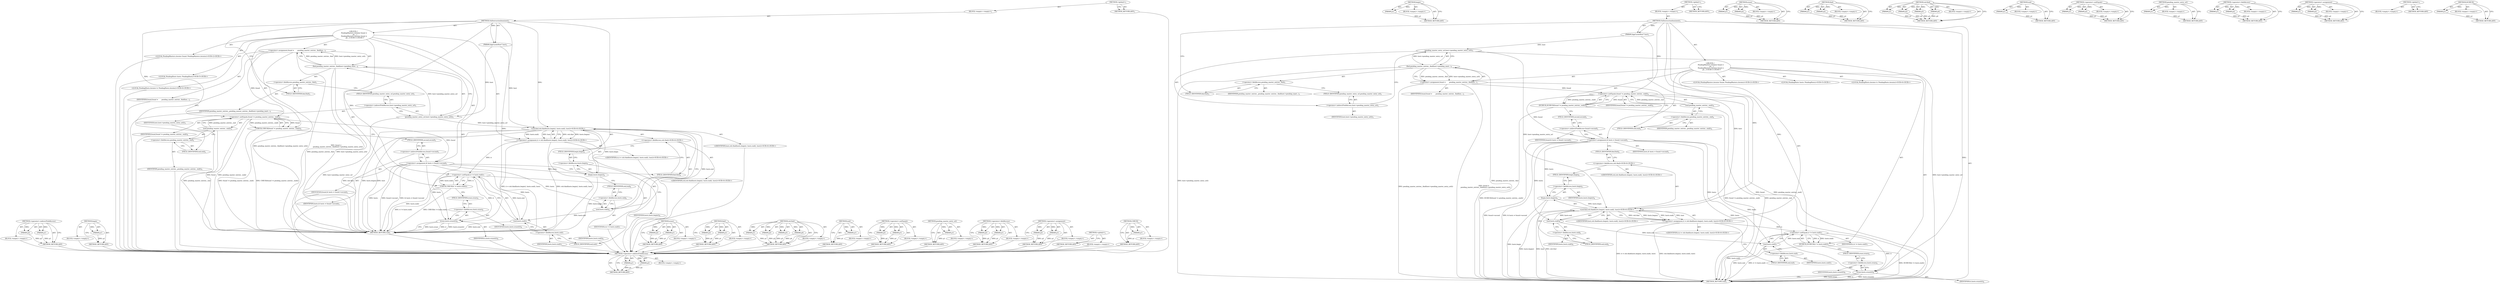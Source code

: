 digraph "CHECK" {
vulnerable_105 [label=<(METHOD,&lt;operator&gt;.indirectFieldAccess)>];
vulnerable_106 [label=<(PARAM,p1)>];
vulnerable_107 [label=<(PARAM,p2)>];
vulnerable_108 [label=<(BLOCK,&lt;empty&gt;,&lt;empty&gt;)>];
vulnerable_109 [label=<(METHOD_RETURN,ANY)>];
vulnerable_130 [label=<(METHOD,begin)>];
vulnerable_131 [label=<(PARAM,p1)>];
vulnerable_132 [label=<(BLOCK,&lt;empty&gt;,&lt;empty&gt;)>];
vulnerable_133 [label=<(METHOD_RETURN,ANY)>];
vulnerable_6 [label=<(METHOD,&lt;global&gt;)<SUB>1</SUB>>];
vulnerable_7 [label=<(BLOCK,&lt;empty&gt;,&lt;empty&gt;)<SUB>1</SUB>>];
vulnerable_8 [label=<(METHOD,OnDestructionImminent)<SUB>1</SUB>>];
vulnerable_9 [label=<(PARAM,AppCacheHost* host)<SUB>1</SUB>>];
vulnerable_10 [label="<(BLOCK,{
   PendingMasters::iterator found =
       pe...,{
   PendingMasters::iterator found =
       pe...)<SUB>1</SUB>>"];
vulnerable_11 [label="<(LOCAL,PendingMasters.iterator found: PendingMasters.iterator)<SUB>2</SUB>>"];
vulnerable_12 [label=<(&lt;operator&gt;.assignment,found =
       pending_master_entries_.find(hos...)<SUB>2</SUB>>];
vulnerable_13 [label=<(IDENTIFIER,found,found =
       pending_master_entries_.find(hos...)<SUB>2</SUB>>];
vulnerable_14 [label=<(find,pending_master_entries_.find(host-&gt;pending_mast...)<SUB>3</SUB>>];
vulnerable_15 [label=<(&lt;operator&gt;.fieldAccess,pending_master_entries_.find)<SUB>3</SUB>>];
vulnerable_16 [label=<(IDENTIFIER,pending_master_entries_,pending_master_entries_.find(host-&gt;pending_mast...)<SUB>3</SUB>>];
vulnerable_17 [label=<(FIELD_IDENTIFIER,find,find)<SUB>3</SUB>>];
vulnerable_18 [label=<(pending_master_entry_url,host-&gt;pending_master_entry_url())<SUB>3</SUB>>];
vulnerable_19 [label=<(&lt;operator&gt;.indirectFieldAccess,host-&gt;pending_master_entry_url)<SUB>3</SUB>>];
vulnerable_20 [label=<(IDENTIFIER,host,host-&gt;pending_master_entry_url())<SUB>3</SUB>>];
vulnerable_21 [label=<(FIELD_IDENTIFIER,pending_master_entry_url,pending_master_entry_url)<SUB>3</SUB>>];
vulnerable_22 [label=<(DCHECK,DCHECK(found != pending_master_entries_.end()))<SUB>4</SUB>>];
vulnerable_23 [label=<(&lt;operator&gt;.notEquals,found != pending_master_entries_.end())<SUB>4</SUB>>];
vulnerable_24 [label=<(IDENTIFIER,found,found != pending_master_entries_.end())<SUB>4</SUB>>];
vulnerable_25 [label=<(end,pending_master_entries_.end())<SUB>4</SUB>>];
vulnerable_26 [label=<(&lt;operator&gt;.fieldAccess,pending_master_entries_.end)<SUB>4</SUB>>];
vulnerable_27 [label=<(IDENTIFIER,pending_master_entries_,pending_master_entries_.end())<SUB>4</SUB>>];
vulnerable_28 [label=<(FIELD_IDENTIFIER,end,end)<SUB>4</SUB>>];
vulnerable_29 [label="<(LOCAL,PendingHosts hosts: PendingHosts)<SUB>5</SUB>>"];
vulnerable_30 [label=<(&lt;operator&gt;.assignment,&amp; hosts = found-&gt;second)<SUB>5</SUB>>];
vulnerable_31 [label=<(IDENTIFIER,hosts,&amp; hosts = found-&gt;second)<SUB>5</SUB>>];
vulnerable_32 [label=<(&lt;operator&gt;.indirectFieldAccess,found-&gt;second)<SUB>5</SUB>>];
vulnerable_33 [label=<(IDENTIFIER,found,&amp; hosts = found-&gt;second)<SUB>5</SUB>>];
vulnerable_34 [label=<(FIELD_IDENTIFIER,second,second)<SUB>5</SUB>>];
vulnerable_35 [label="<(LOCAL,PendingHosts.iterator it: PendingHosts.iterator)<SUB>6</SUB>>"];
vulnerable_36 [label="<(&lt;operator&gt;.assignment,it = std::find(hosts.begin(), hosts.end(), host))<SUB>6</SUB>>"];
vulnerable_37 [label="<(IDENTIFIER,it,it = std::find(hosts.begin(), hosts.end(), host))<SUB>6</SUB>>"];
vulnerable_38 [label="<(std.find,std::find(hosts.begin(), hosts.end(), host))<SUB>6</SUB>>"];
vulnerable_39 [label="<(&lt;operator&gt;.fieldAccess,std::find)<SUB>6</SUB>>"];
vulnerable_40 [label="<(IDENTIFIER,std,std::find(hosts.begin(), hosts.end(), host))<SUB>6</SUB>>"];
vulnerable_41 [label=<(FIELD_IDENTIFIER,find,find)<SUB>6</SUB>>];
vulnerable_42 [label=<(begin,hosts.begin())<SUB>6</SUB>>];
vulnerable_43 [label=<(&lt;operator&gt;.fieldAccess,hosts.begin)<SUB>6</SUB>>];
vulnerable_44 [label=<(IDENTIFIER,hosts,hosts.begin())<SUB>6</SUB>>];
vulnerable_45 [label=<(FIELD_IDENTIFIER,begin,begin)<SUB>6</SUB>>];
vulnerable_46 [label=<(end,hosts.end())<SUB>6</SUB>>];
vulnerable_47 [label=<(&lt;operator&gt;.fieldAccess,hosts.end)<SUB>6</SUB>>];
vulnerable_48 [label=<(IDENTIFIER,hosts,hosts.end())<SUB>6</SUB>>];
vulnerable_49 [label=<(FIELD_IDENTIFIER,end,end)<SUB>6</SUB>>];
vulnerable_50 [label="<(IDENTIFIER,host,std::find(hosts.begin(), hosts.end(), host))<SUB>6</SUB>>"];
vulnerable_51 [label=<(DCHECK,DCHECK(it != hosts.end()))<SUB>7</SUB>>];
vulnerable_52 [label=<(&lt;operator&gt;.notEquals,it != hosts.end())<SUB>7</SUB>>];
vulnerable_53 [label=<(IDENTIFIER,it,it != hosts.end())<SUB>7</SUB>>];
vulnerable_54 [label=<(end,hosts.end())<SUB>7</SUB>>];
vulnerable_55 [label=<(&lt;operator&gt;.fieldAccess,hosts.end)<SUB>7</SUB>>];
vulnerable_56 [label=<(IDENTIFIER,hosts,hosts.end())<SUB>7</SUB>>];
vulnerable_57 [label=<(FIELD_IDENTIFIER,end,end)<SUB>7</SUB>>];
vulnerable_58 [label=<(erase,hosts.erase(it))<SUB>8</SUB>>];
vulnerable_59 [label=<(&lt;operator&gt;.fieldAccess,hosts.erase)<SUB>8</SUB>>];
vulnerable_60 [label=<(IDENTIFIER,hosts,hosts.erase(it))<SUB>8</SUB>>];
vulnerable_61 [label=<(FIELD_IDENTIFIER,erase,erase)<SUB>8</SUB>>];
vulnerable_62 [label=<(IDENTIFIER,it,hosts.erase(it))<SUB>8</SUB>>];
vulnerable_63 [label=<(METHOD_RETURN,void)<SUB>1</SUB>>];
vulnerable_65 [label=<(METHOD_RETURN,ANY)<SUB>1</SUB>>];
vulnerable_134 [label=<(METHOD,erase)>];
vulnerable_135 [label=<(PARAM,p1)>];
vulnerable_136 [label=<(PARAM,p2)>];
vulnerable_137 [label=<(BLOCK,&lt;empty&gt;,&lt;empty&gt;)>];
vulnerable_138 [label=<(METHOD_RETURN,ANY)>];
vulnerable_91 [label=<(METHOD,find)>];
vulnerable_92 [label=<(PARAM,p1)>];
vulnerable_93 [label=<(PARAM,p2)>];
vulnerable_94 [label=<(BLOCK,&lt;empty&gt;,&lt;empty&gt;)>];
vulnerable_95 [label=<(METHOD_RETURN,ANY)>];
vulnerable_123 [label=<(METHOD,std.find)>];
vulnerable_124 [label=<(PARAM,p1)>];
vulnerable_125 [label=<(PARAM,p2)>];
vulnerable_126 [label=<(PARAM,p3)>];
vulnerable_127 [label=<(PARAM,p4)>];
vulnerable_128 [label=<(BLOCK,&lt;empty&gt;,&lt;empty&gt;)>];
vulnerable_129 [label=<(METHOD_RETURN,ANY)>];
vulnerable_119 [label=<(METHOD,end)>];
vulnerable_120 [label=<(PARAM,p1)>];
vulnerable_121 [label=<(BLOCK,&lt;empty&gt;,&lt;empty&gt;)>];
vulnerable_122 [label=<(METHOD_RETURN,ANY)>];
vulnerable_114 [label=<(METHOD,&lt;operator&gt;.notEquals)>];
vulnerable_115 [label=<(PARAM,p1)>];
vulnerable_116 [label=<(PARAM,p2)>];
vulnerable_117 [label=<(BLOCK,&lt;empty&gt;,&lt;empty&gt;)>];
vulnerable_118 [label=<(METHOD_RETURN,ANY)>];
vulnerable_101 [label=<(METHOD,pending_master_entry_url)>];
vulnerable_102 [label=<(PARAM,p1)>];
vulnerable_103 [label=<(BLOCK,&lt;empty&gt;,&lt;empty&gt;)>];
vulnerable_104 [label=<(METHOD_RETURN,ANY)>];
vulnerable_96 [label=<(METHOD,&lt;operator&gt;.fieldAccess)>];
vulnerable_97 [label=<(PARAM,p1)>];
vulnerable_98 [label=<(PARAM,p2)>];
vulnerable_99 [label=<(BLOCK,&lt;empty&gt;,&lt;empty&gt;)>];
vulnerable_100 [label=<(METHOD_RETURN,ANY)>];
vulnerable_86 [label=<(METHOD,&lt;operator&gt;.assignment)>];
vulnerable_87 [label=<(PARAM,p1)>];
vulnerable_88 [label=<(PARAM,p2)>];
vulnerable_89 [label=<(BLOCK,&lt;empty&gt;,&lt;empty&gt;)>];
vulnerable_90 [label=<(METHOD_RETURN,ANY)>];
vulnerable_80 [label=<(METHOD,&lt;global&gt;)<SUB>1</SUB>>];
vulnerable_81 [label=<(BLOCK,&lt;empty&gt;,&lt;empty&gt;)>];
vulnerable_82 [label=<(METHOD_RETURN,ANY)>];
vulnerable_110 [label=<(METHOD,DCHECK)>];
vulnerable_111 [label=<(PARAM,p1)>];
vulnerable_112 [label=<(BLOCK,&lt;empty&gt;,&lt;empty&gt;)>];
vulnerable_113 [label=<(METHOD_RETURN,ANY)>];
fixed_105 [label=<(METHOD,&lt;operator&gt;.indirectFieldAccess)>];
fixed_106 [label=<(PARAM,p1)>];
fixed_107 [label=<(PARAM,p2)>];
fixed_108 [label=<(BLOCK,&lt;empty&gt;,&lt;empty&gt;)>];
fixed_109 [label=<(METHOD_RETURN,ANY)>];
fixed_130 [label=<(METHOD,begin)>];
fixed_131 [label=<(PARAM,p1)>];
fixed_132 [label=<(BLOCK,&lt;empty&gt;,&lt;empty&gt;)>];
fixed_133 [label=<(METHOD_RETURN,ANY)>];
fixed_6 [label=<(METHOD,&lt;global&gt;)<SUB>1</SUB>>];
fixed_7 [label=<(BLOCK,&lt;empty&gt;,&lt;empty&gt;)<SUB>1</SUB>>];
fixed_8 [label=<(METHOD,OnDestructionImminent)<SUB>1</SUB>>];
fixed_9 [label=<(PARAM,AppCacheHost* host)<SUB>1</SUB>>];
fixed_10 [label="<(BLOCK,{
   PendingMasters::iterator found =
       pe...,{
   PendingMasters::iterator found =
       pe...)<SUB>1</SUB>>"];
fixed_11 [label="<(LOCAL,PendingMasters.iterator found: PendingMasters.iterator)<SUB>2</SUB>>"];
fixed_12 [label=<(&lt;operator&gt;.assignment,found =
       pending_master_entries_.find(hos...)<SUB>2</SUB>>];
fixed_13 [label=<(IDENTIFIER,found,found =
       pending_master_entries_.find(hos...)<SUB>2</SUB>>];
fixed_14 [label=<(find,pending_master_entries_.find(host-&gt;pending_mast...)<SUB>3</SUB>>];
fixed_15 [label=<(&lt;operator&gt;.fieldAccess,pending_master_entries_.find)<SUB>3</SUB>>];
fixed_16 [label=<(IDENTIFIER,pending_master_entries_,pending_master_entries_.find(host-&gt;pending_mast...)<SUB>3</SUB>>];
fixed_17 [label=<(FIELD_IDENTIFIER,find,find)<SUB>3</SUB>>];
fixed_18 [label=<(pending_master_entry_url,host-&gt;pending_master_entry_url())<SUB>3</SUB>>];
fixed_19 [label=<(&lt;operator&gt;.indirectFieldAccess,host-&gt;pending_master_entry_url)<SUB>3</SUB>>];
fixed_20 [label=<(IDENTIFIER,host,host-&gt;pending_master_entry_url())<SUB>3</SUB>>];
fixed_21 [label=<(FIELD_IDENTIFIER,pending_master_entry_url,pending_master_entry_url)<SUB>3</SUB>>];
fixed_22 [label=<(CHECK,CHECK(found != pending_master_entries_.end()))<SUB>4</SUB>>];
fixed_23 [label=<(&lt;operator&gt;.notEquals,found != pending_master_entries_.end())<SUB>4</SUB>>];
fixed_24 [label=<(IDENTIFIER,found,found != pending_master_entries_.end())<SUB>4</SUB>>];
fixed_25 [label=<(end,pending_master_entries_.end())<SUB>4</SUB>>];
fixed_26 [label=<(&lt;operator&gt;.fieldAccess,pending_master_entries_.end)<SUB>4</SUB>>];
fixed_27 [label=<(IDENTIFIER,pending_master_entries_,pending_master_entries_.end())<SUB>4</SUB>>];
fixed_28 [label=<(FIELD_IDENTIFIER,end,end)<SUB>4</SUB>>];
fixed_29 [label="<(LOCAL,PendingHosts hosts: PendingHosts)<SUB>5</SUB>>"];
fixed_30 [label=<(&lt;operator&gt;.assignment,&amp; hosts = found-&gt;second)<SUB>5</SUB>>];
fixed_31 [label=<(IDENTIFIER,hosts,&amp; hosts = found-&gt;second)<SUB>5</SUB>>];
fixed_32 [label=<(&lt;operator&gt;.indirectFieldAccess,found-&gt;second)<SUB>5</SUB>>];
fixed_33 [label=<(IDENTIFIER,found,&amp; hosts = found-&gt;second)<SUB>5</SUB>>];
fixed_34 [label=<(FIELD_IDENTIFIER,second,second)<SUB>5</SUB>>];
fixed_35 [label="<(LOCAL,PendingHosts.iterator it: PendingHosts.iterator)<SUB>6</SUB>>"];
fixed_36 [label="<(&lt;operator&gt;.assignment,it = std::find(hosts.begin(), hosts.end(), host))<SUB>6</SUB>>"];
fixed_37 [label="<(IDENTIFIER,it,it = std::find(hosts.begin(), hosts.end(), host))<SUB>6</SUB>>"];
fixed_38 [label="<(std.find,std::find(hosts.begin(), hosts.end(), host))<SUB>6</SUB>>"];
fixed_39 [label="<(&lt;operator&gt;.fieldAccess,std::find)<SUB>6</SUB>>"];
fixed_40 [label="<(IDENTIFIER,std,std::find(hosts.begin(), hosts.end(), host))<SUB>6</SUB>>"];
fixed_41 [label=<(FIELD_IDENTIFIER,find,find)<SUB>6</SUB>>];
fixed_42 [label=<(begin,hosts.begin())<SUB>6</SUB>>];
fixed_43 [label=<(&lt;operator&gt;.fieldAccess,hosts.begin)<SUB>6</SUB>>];
fixed_44 [label=<(IDENTIFIER,hosts,hosts.begin())<SUB>6</SUB>>];
fixed_45 [label=<(FIELD_IDENTIFIER,begin,begin)<SUB>6</SUB>>];
fixed_46 [label=<(end,hosts.end())<SUB>6</SUB>>];
fixed_47 [label=<(&lt;operator&gt;.fieldAccess,hosts.end)<SUB>6</SUB>>];
fixed_48 [label=<(IDENTIFIER,hosts,hosts.end())<SUB>6</SUB>>];
fixed_49 [label=<(FIELD_IDENTIFIER,end,end)<SUB>6</SUB>>];
fixed_50 [label="<(IDENTIFIER,host,std::find(hosts.begin(), hosts.end(), host))<SUB>6</SUB>>"];
fixed_51 [label=<(CHECK,CHECK(it != hosts.end()))<SUB>7</SUB>>];
fixed_52 [label=<(&lt;operator&gt;.notEquals,it != hosts.end())<SUB>7</SUB>>];
fixed_53 [label=<(IDENTIFIER,it,it != hosts.end())<SUB>7</SUB>>];
fixed_54 [label=<(end,hosts.end())<SUB>7</SUB>>];
fixed_55 [label=<(&lt;operator&gt;.fieldAccess,hosts.end)<SUB>7</SUB>>];
fixed_56 [label=<(IDENTIFIER,hosts,hosts.end())<SUB>7</SUB>>];
fixed_57 [label=<(FIELD_IDENTIFIER,end,end)<SUB>7</SUB>>];
fixed_58 [label=<(erase,hosts.erase(it))<SUB>8</SUB>>];
fixed_59 [label=<(&lt;operator&gt;.fieldAccess,hosts.erase)<SUB>8</SUB>>];
fixed_60 [label=<(IDENTIFIER,hosts,hosts.erase(it))<SUB>8</SUB>>];
fixed_61 [label=<(FIELD_IDENTIFIER,erase,erase)<SUB>8</SUB>>];
fixed_62 [label=<(IDENTIFIER,it,hosts.erase(it))<SUB>8</SUB>>];
fixed_63 [label=<(METHOD_RETURN,void)<SUB>1</SUB>>];
fixed_65 [label=<(METHOD_RETURN,ANY)<SUB>1</SUB>>];
fixed_134 [label=<(METHOD,erase)>];
fixed_135 [label=<(PARAM,p1)>];
fixed_136 [label=<(PARAM,p2)>];
fixed_137 [label=<(BLOCK,&lt;empty&gt;,&lt;empty&gt;)>];
fixed_138 [label=<(METHOD_RETURN,ANY)>];
fixed_91 [label=<(METHOD,find)>];
fixed_92 [label=<(PARAM,p1)>];
fixed_93 [label=<(PARAM,p2)>];
fixed_94 [label=<(BLOCK,&lt;empty&gt;,&lt;empty&gt;)>];
fixed_95 [label=<(METHOD_RETURN,ANY)>];
fixed_123 [label=<(METHOD,std.find)>];
fixed_124 [label=<(PARAM,p1)>];
fixed_125 [label=<(PARAM,p2)>];
fixed_126 [label=<(PARAM,p3)>];
fixed_127 [label=<(PARAM,p4)>];
fixed_128 [label=<(BLOCK,&lt;empty&gt;,&lt;empty&gt;)>];
fixed_129 [label=<(METHOD_RETURN,ANY)>];
fixed_119 [label=<(METHOD,end)>];
fixed_120 [label=<(PARAM,p1)>];
fixed_121 [label=<(BLOCK,&lt;empty&gt;,&lt;empty&gt;)>];
fixed_122 [label=<(METHOD_RETURN,ANY)>];
fixed_114 [label=<(METHOD,&lt;operator&gt;.notEquals)>];
fixed_115 [label=<(PARAM,p1)>];
fixed_116 [label=<(PARAM,p2)>];
fixed_117 [label=<(BLOCK,&lt;empty&gt;,&lt;empty&gt;)>];
fixed_118 [label=<(METHOD_RETURN,ANY)>];
fixed_101 [label=<(METHOD,pending_master_entry_url)>];
fixed_102 [label=<(PARAM,p1)>];
fixed_103 [label=<(BLOCK,&lt;empty&gt;,&lt;empty&gt;)>];
fixed_104 [label=<(METHOD_RETURN,ANY)>];
fixed_96 [label=<(METHOD,&lt;operator&gt;.fieldAccess)>];
fixed_97 [label=<(PARAM,p1)>];
fixed_98 [label=<(PARAM,p2)>];
fixed_99 [label=<(BLOCK,&lt;empty&gt;,&lt;empty&gt;)>];
fixed_100 [label=<(METHOD_RETURN,ANY)>];
fixed_86 [label=<(METHOD,&lt;operator&gt;.assignment)>];
fixed_87 [label=<(PARAM,p1)>];
fixed_88 [label=<(PARAM,p2)>];
fixed_89 [label=<(BLOCK,&lt;empty&gt;,&lt;empty&gt;)>];
fixed_90 [label=<(METHOD_RETURN,ANY)>];
fixed_80 [label=<(METHOD,&lt;global&gt;)<SUB>1</SUB>>];
fixed_81 [label=<(BLOCK,&lt;empty&gt;,&lt;empty&gt;)>];
fixed_82 [label=<(METHOD_RETURN,ANY)>];
fixed_110 [label=<(METHOD,CHECK)>];
fixed_111 [label=<(PARAM,p1)>];
fixed_112 [label=<(BLOCK,&lt;empty&gt;,&lt;empty&gt;)>];
fixed_113 [label=<(METHOD_RETURN,ANY)>];
vulnerable_105 -> vulnerable_106  [key=0, label="AST: "];
vulnerable_105 -> vulnerable_106  [key=1, label="DDG: "];
vulnerable_105 -> vulnerable_108  [key=0, label="AST: "];
vulnerable_105 -> vulnerable_107  [key=0, label="AST: "];
vulnerable_105 -> vulnerable_107  [key=1, label="DDG: "];
vulnerable_105 -> vulnerable_109  [key=0, label="AST: "];
vulnerable_105 -> vulnerable_109  [key=1, label="CFG: "];
vulnerable_106 -> vulnerable_109  [key=0, label="DDG: p1"];
vulnerable_107 -> vulnerable_109  [key=0, label="DDG: p2"];
vulnerable_130 -> vulnerable_131  [key=0, label="AST: "];
vulnerable_130 -> vulnerable_131  [key=1, label="DDG: "];
vulnerable_130 -> vulnerable_132  [key=0, label="AST: "];
vulnerable_130 -> vulnerable_133  [key=0, label="AST: "];
vulnerable_130 -> vulnerable_133  [key=1, label="CFG: "];
vulnerable_131 -> vulnerable_133  [key=0, label="DDG: p1"];
vulnerable_6 -> vulnerable_7  [key=0, label="AST: "];
vulnerable_6 -> vulnerable_65  [key=0, label="AST: "];
vulnerable_6 -> vulnerable_65  [key=1, label="CFG: "];
vulnerable_7 -> vulnerable_8  [key=0, label="AST: "];
vulnerable_8 -> vulnerable_9  [key=0, label="AST: "];
vulnerable_8 -> vulnerable_9  [key=1, label="DDG: "];
vulnerable_8 -> vulnerable_10  [key=0, label="AST: "];
vulnerable_8 -> vulnerable_63  [key=0, label="AST: "];
vulnerable_8 -> vulnerable_17  [key=0, label="CFG: "];
vulnerable_8 -> vulnerable_58  [key=0, label="DDG: "];
vulnerable_8 -> vulnerable_23  [key=0, label="DDG: "];
vulnerable_8 -> vulnerable_38  [key=0, label="DDG: "];
vulnerable_8 -> vulnerable_52  [key=0, label="DDG: "];
vulnerable_9 -> vulnerable_38  [key=0, label="DDG: host"];
vulnerable_9 -> vulnerable_18  [key=0, label="DDG: host"];
vulnerable_10 -> vulnerable_11  [key=0, label="AST: "];
vulnerable_10 -> vulnerable_12  [key=0, label="AST: "];
vulnerable_10 -> vulnerable_22  [key=0, label="AST: "];
vulnerable_10 -> vulnerable_29  [key=0, label="AST: "];
vulnerable_10 -> vulnerable_30  [key=0, label="AST: "];
vulnerable_10 -> vulnerable_35  [key=0, label="AST: "];
vulnerable_10 -> vulnerable_36  [key=0, label="AST: "];
vulnerable_10 -> vulnerable_51  [key=0, label="AST: "];
vulnerable_10 -> vulnerable_58  [key=0, label="AST: "];
vulnerable_12 -> vulnerable_13  [key=0, label="AST: "];
vulnerable_12 -> vulnerable_14  [key=0, label="AST: "];
vulnerable_12 -> vulnerable_28  [key=0, label="CFG: "];
vulnerable_12 -> vulnerable_63  [key=0, label="DDG: pending_master_entries_.find(host-&gt;pending_master_entry_url())"];
vulnerable_12 -> vulnerable_63  [key=1, label="DDG: found =
       pending_master_entries_.find(host-&gt;pending_master_entry_url())"];
vulnerable_12 -> vulnerable_23  [key=0, label="DDG: found"];
vulnerable_14 -> vulnerable_15  [key=0, label="AST: "];
vulnerable_14 -> vulnerable_18  [key=0, label="AST: "];
vulnerable_14 -> vulnerable_12  [key=0, label="CFG: "];
vulnerable_14 -> vulnerable_12  [key=1, label="DDG: pending_master_entries_.find"];
vulnerable_14 -> vulnerable_12  [key=2, label="DDG: host-&gt;pending_master_entry_url()"];
vulnerable_14 -> vulnerable_63  [key=0, label="DDG: pending_master_entries_.find"];
vulnerable_14 -> vulnerable_63  [key=1, label="DDG: host-&gt;pending_master_entry_url()"];
vulnerable_15 -> vulnerable_16  [key=0, label="AST: "];
vulnerable_15 -> vulnerable_17  [key=0, label="AST: "];
vulnerable_15 -> vulnerable_21  [key=0, label="CFG: "];
vulnerable_17 -> vulnerable_15  [key=0, label="CFG: "];
vulnerable_18 -> vulnerable_19  [key=0, label="AST: "];
vulnerable_18 -> vulnerable_14  [key=0, label="CFG: "];
vulnerable_18 -> vulnerable_14  [key=1, label="DDG: host-&gt;pending_master_entry_url"];
vulnerable_18 -> vulnerable_63  [key=0, label="DDG: host-&gt;pending_master_entry_url"];
vulnerable_18 -> vulnerable_38  [key=0, label="DDG: host-&gt;pending_master_entry_url"];
vulnerable_19 -> vulnerable_20  [key=0, label="AST: "];
vulnerable_19 -> vulnerable_21  [key=0, label="AST: "];
vulnerable_19 -> vulnerable_18  [key=0, label="CFG: "];
vulnerable_21 -> vulnerable_19  [key=0, label="CFG: "];
vulnerable_22 -> vulnerable_23  [key=0, label="AST: "];
vulnerable_22 -> vulnerable_34  [key=0, label="CFG: "];
vulnerable_22 -> vulnerable_63  [key=0, label="DDG: found != pending_master_entries_.end()"];
vulnerable_22 -> vulnerable_63  [key=1, label="DDG: DCHECK(found != pending_master_entries_.end())"];
vulnerable_23 -> vulnerable_24  [key=0, label="AST: "];
vulnerable_23 -> vulnerable_25  [key=0, label="AST: "];
vulnerable_23 -> vulnerable_22  [key=0, label="CFG: "];
vulnerable_23 -> vulnerable_22  [key=1, label="DDG: found"];
vulnerable_23 -> vulnerable_22  [key=2, label="DDG: pending_master_entries_.end()"];
vulnerable_23 -> vulnerable_63  [key=0, label="DDG: found"];
vulnerable_23 -> vulnerable_63  [key=1, label="DDG: pending_master_entries_.end()"];
vulnerable_23 -> vulnerable_30  [key=0, label="DDG: found"];
vulnerable_25 -> vulnerable_26  [key=0, label="AST: "];
vulnerable_25 -> vulnerable_23  [key=0, label="CFG: "];
vulnerable_25 -> vulnerable_23  [key=1, label="DDG: pending_master_entries_.end"];
vulnerable_25 -> vulnerable_63  [key=0, label="DDG: pending_master_entries_.end"];
vulnerable_26 -> vulnerable_27  [key=0, label="AST: "];
vulnerable_26 -> vulnerable_28  [key=0, label="AST: "];
vulnerable_26 -> vulnerable_25  [key=0, label="CFG: "];
vulnerable_28 -> vulnerable_26  [key=0, label="CFG: "];
vulnerable_30 -> vulnerable_31  [key=0, label="AST: "];
vulnerable_30 -> vulnerable_32  [key=0, label="AST: "];
vulnerable_30 -> vulnerable_41  [key=0, label="CFG: "];
vulnerable_30 -> vulnerable_63  [key=0, label="DDG: hosts"];
vulnerable_30 -> vulnerable_63  [key=1, label="DDG: found-&gt;second"];
vulnerable_30 -> vulnerable_63  [key=2, label="DDG: &amp; hosts = found-&gt;second"];
vulnerable_30 -> vulnerable_58  [key=0, label="DDG: hosts"];
vulnerable_30 -> vulnerable_42  [key=0, label="DDG: hosts"];
vulnerable_30 -> vulnerable_46  [key=0, label="DDG: hosts"];
vulnerable_30 -> vulnerable_54  [key=0, label="DDG: hosts"];
vulnerable_32 -> vulnerable_33  [key=0, label="AST: "];
vulnerable_32 -> vulnerable_34  [key=0, label="AST: "];
vulnerable_32 -> vulnerable_30  [key=0, label="CFG: "];
vulnerable_34 -> vulnerable_32  [key=0, label="CFG: "];
vulnerable_36 -> vulnerable_37  [key=0, label="AST: "];
vulnerable_36 -> vulnerable_38  [key=0, label="AST: "];
vulnerable_36 -> vulnerable_57  [key=0, label="CFG: "];
vulnerable_36 -> vulnerable_63  [key=0, label="DDG: std::find(hosts.begin(), hosts.end(), host)"];
vulnerable_36 -> vulnerable_63  [key=1, label="DDG: it = std::find(hosts.begin(), hosts.end(), host)"];
vulnerable_36 -> vulnerable_52  [key=0, label="DDG: it"];
vulnerable_38 -> vulnerable_39  [key=0, label="AST: "];
vulnerable_38 -> vulnerable_42  [key=0, label="AST: "];
vulnerable_38 -> vulnerable_46  [key=0, label="AST: "];
vulnerable_38 -> vulnerable_50  [key=0, label="AST: "];
vulnerable_38 -> vulnerable_36  [key=0, label="CFG: "];
vulnerable_38 -> vulnerable_36  [key=1, label="DDG: std::find"];
vulnerable_38 -> vulnerable_36  [key=2, label="DDG: hosts.begin()"];
vulnerable_38 -> vulnerable_36  [key=3, label="DDG: hosts.end()"];
vulnerable_38 -> vulnerable_36  [key=4, label="DDG: host"];
vulnerable_38 -> vulnerable_63  [key=0, label="DDG: std::find"];
vulnerable_38 -> vulnerable_63  [key=1, label="DDG: hosts.begin()"];
vulnerable_38 -> vulnerable_63  [key=2, label="DDG: host"];
vulnerable_39 -> vulnerable_40  [key=0, label="AST: "];
vulnerable_39 -> vulnerable_41  [key=0, label="AST: "];
vulnerable_39 -> vulnerable_45  [key=0, label="CFG: "];
vulnerable_41 -> vulnerable_39  [key=0, label="CFG: "];
vulnerable_42 -> vulnerable_43  [key=0, label="AST: "];
vulnerable_42 -> vulnerable_49  [key=0, label="CFG: "];
vulnerable_42 -> vulnerable_63  [key=0, label="DDG: hosts.begin"];
vulnerable_42 -> vulnerable_38  [key=0, label="DDG: hosts.begin"];
vulnerable_43 -> vulnerable_44  [key=0, label="AST: "];
vulnerable_43 -> vulnerable_45  [key=0, label="AST: "];
vulnerable_43 -> vulnerable_42  [key=0, label="CFG: "];
vulnerable_45 -> vulnerable_43  [key=0, label="CFG: "];
vulnerable_46 -> vulnerable_47  [key=0, label="AST: "];
vulnerable_46 -> vulnerable_38  [key=0, label="CFG: "];
vulnerable_46 -> vulnerable_38  [key=1, label="DDG: hosts.end"];
vulnerable_46 -> vulnerable_54  [key=0, label="DDG: hosts.end"];
vulnerable_47 -> vulnerable_48  [key=0, label="AST: "];
vulnerable_47 -> vulnerable_49  [key=0, label="AST: "];
vulnerable_47 -> vulnerable_46  [key=0, label="CFG: "];
vulnerable_49 -> vulnerable_47  [key=0, label="CFG: "];
vulnerable_51 -> vulnerable_52  [key=0, label="AST: "];
vulnerable_51 -> vulnerable_61  [key=0, label="CFG: "];
vulnerable_51 -> vulnerable_63  [key=0, label="DDG: it != hosts.end()"];
vulnerable_51 -> vulnerable_63  [key=1, label="DDG: DCHECK(it != hosts.end())"];
vulnerable_52 -> vulnerable_53  [key=0, label="AST: "];
vulnerable_52 -> vulnerable_54  [key=0, label="AST: "];
vulnerable_52 -> vulnerable_51  [key=0, label="CFG: "];
vulnerable_52 -> vulnerable_51  [key=1, label="DDG: it"];
vulnerable_52 -> vulnerable_51  [key=2, label="DDG: hosts.end()"];
vulnerable_52 -> vulnerable_63  [key=0, label="DDG: hosts.end()"];
vulnerable_52 -> vulnerable_58  [key=0, label="DDG: it"];
vulnerable_54 -> vulnerable_55  [key=0, label="AST: "];
vulnerable_54 -> vulnerable_52  [key=0, label="CFG: "];
vulnerable_54 -> vulnerable_52  [key=1, label="DDG: hosts.end"];
vulnerable_54 -> vulnerable_63  [key=0, label="DDG: hosts.end"];
vulnerable_55 -> vulnerable_56  [key=0, label="AST: "];
vulnerable_55 -> vulnerable_57  [key=0, label="AST: "];
vulnerable_55 -> vulnerable_54  [key=0, label="CFG: "];
vulnerable_57 -> vulnerable_55  [key=0, label="CFG: "];
vulnerable_58 -> vulnerable_59  [key=0, label="AST: "];
vulnerable_58 -> vulnerable_62  [key=0, label="AST: "];
vulnerable_58 -> vulnerable_63  [key=0, label="CFG: "];
vulnerable_58 -> vulnerable_63  [key=1, label="DDG: hosts.erase"];
vulnerable_58 -> vulnerable_63  [key=2, label="DDG: it"];
vulnerable_58 -> vulnerable_63  [key=3, label="DDG: hosts.erase(it)"];
vulnerable_59 -> vulnerable_60  [key=0, label="AST: "];
vulnerable_59 -> vulnerable_61  [key=0, label="AST: "];
vulnerable_59 -> vulnerable_58  [key=0, label="CFG: "];
vulnerable_61 -> vulnerable_59  [key=0, label="CFG: "];
vulnerable_134 -> vulnerable_135  [key=0, label="AST: "];
vulnerable_134 -> vulnerable_135  [key=1, label="DDG: "];
vulnerable_134 -> vulnerable_137  [key=0, label="AST: "];
vulnerable_134 -> vulnerable_136  [key=0, label="AST: "];
vulnerable_134 -> vulnerable_136  [key=1, label="DDG: "];
vulnerable_134 -> vulnerable_138  [key=0, label="AST: "];
vulnerable_134 -> vulnerable_138  [key=1, label="CFG: "];
vulnerable_135 -> vulnerable_138  [key=0, label="DDG: p1"];
vulnerable_136 -> vulnerable_138  [key=0, label="DDG: p2"];
vulnerable_91 -> vulnerable_92  [key=0, label="AST: "];
vulnerable_91 -> vulnerable_92  [key=1, label="DDG: "];
vulnerable_91 -> vulnerable_94  [key=0, label="AST: "];
vulnerable_91 -> vulnerable_93  [key=0, label="AST: "];
vulnerable_91 -> vulnerable_93  [key=1, label="DDG: "];
vulnerable_91 -> vulnerable_95  [key=0, label="AST: "];
vulnerable_91 -> vulnerable_95  [key=1, label="CFG: "];
vulnerable_92 -> vulnerable_95  [key=0, label="DDG: p1"];
vulnerable_93 -> vulnerable_95  [key=0, label="DDG: p2"];
vulnerable_123 -> vulnerable_124  [key=0, label="AST: "];
vulnerable_123 -> vulnerable_124  [key=1, label="DDG: "];
vulnerable_123 -> vulnerable_128  [key=0, label="AST: "];
vulnerable_123 -> vulnerable_125  [key=0, label="AST: "];
vulnerable_123 -> vulnerable_125  [key=1, label="DDG: "];
vulnerable_123 -> vulnerable_129  [key=0, label="AST: "];
vulnerable_123 -> vulnerable_129  [key=1, label="CFG: "];
vulnerable_123 -> vulnerable_126  [key=0, label="AST: "];
vulnerable_123 -> vulnerable_126  [key=1, label="DDG: "];
vulnerable_123 -> vulnerable_127  [key=0, label="AST: "];
vulnerable_123 -> vulnerable_127  [key=1, label="DDG: "];
vulnerable_124 -> vulnerable_129  [key=0, label="DDG: p1"];
vulnerable_125 -> vulnerable_129  [key=0, label="DDG: p2"];
vulnerable_126 -> vulnerable_129  [key=0, label="DDG: p3"];
vulnerable_127 -> vulnerable_129  [key=0, label="DDG: p4"];
vulnerable_119 -> vulnerable_120  [key=0, label="AST: "];
vulnerable_119 -> vulnerable_120  [key=1, label="DDG: "];
vulnerable_119 -> vulnerable_121  [key=0, label="AST: "];
vulnerable_119 -> vulnerable_122  [key=0, label="AST: "];
vulnerable_119 -> vulnerable_122  [key=1, label="CFG: "];
vulnerable_120 -> vulnerable_122  [key=0, label="DDG: p1"];
vulnerable_114 -> vulnerable_115  [key=0, label="AST: "];
vulnerable_114 -> vulnerable_115  [key=1, label="DDG: "];
vulnerable_114 -> vulnerable_117  [key=0, label="AST: "];
vulnerable_114 -> vulnerable_116  [key=0, label="AST: "];
vulnerable_114 -> vulnerable_116  [key=1, label="DDG: "];
vulnerable_114 -> vulnerable_118  [key=0, label="AST: "];
vulnerable_114 -> vulnerable_118  [key=1, label="CFG: "];
vulnerable_115 -> vulnerable_118  [key=0, label="DDG: p1"];
vulnerable_116 -> vulnerable_118  [key=0, label="DDG: p2"];
vulnerable_101 -> vulnerable_102  [key=0, label="AST: "];
vulnerable_101 -> vulnerable_102  [key=1, label="DDG: "];
vulnerable_101 -> vulnerable_103  [key=0, label="AST: "];
vulnerable_101 -> vulnerable_104  [key=0, label="AST: "];
vulnerable_101 -> vulnerable_104  [key=1, label="CFG: "];
vulnerable_102 -> vulnerable_104  [key=0, label="DDG: p1"];
vulnerable_96 -> vulnerable_97  [key=0, label="AST: "];
vulnerable_96 -> vulnerable_97  [key=1, label="DDG: "];
vulnerable_96 -> vulnerable_99  [key=0, label="AST: "];
vulnerable_96 -> vulnerable_98  [key=0, label="AST: "];
vulnerable_96 -> vulnerable_98  [key=1, label="DDG: "];
vulnerable_96 -> vulnerable_100  [key=0, label="AST: "];
vulnerable_96 -> vulnerable_100  [key=1, label="CFG: "];
vulnerable_97 -> vulnerable_100  [key=0, label="DDG: p1"];
vulnerable_98 -> vulnerable_100  [key=0, label="DDG: p2"];
vulnerable_86 -> vulnerable_87  [key=0, label="AST: "];
vulnerable_86 -> vulnerable_87  [key=1, label="DDG: "];
vulnerable_86 -> vulnerable_89  [key=0, label="AST: "];
vulnerable_86 -> vulnerable_88  [key=0, label="AST: "];
vulnerable_86 -> vulnerable_88  [key=1, label="DDG: "];
vulnerable_86 -> vulnerable_90  [key=0, label="AST: "];
vulnerable_86 -> vulnerable_90  [key=1, label="CFG: "];
vulnerable_87 -> vulnerable_90  [key=0, label="DDG: p1"];
vulnerable_88 -> vulnerable_90  [key=0, label="DDG: p2"];
vulnerable_80 -> vulnerable_81  [key=0, label="AST: "];
vulnerable_80 -> vulnerable_82  [key=0, label="AST: "];
vulnerable_80 -> vulnerable_82  [key=1, label="CFG: "];
vulnerable_110 -> vulnerable_111  [key=0, label="AST: "];
vulnerable_110 -> vulnerable_111  [key=1, label="DDG: "];
vulnerable_110 -> vulnerable_112  [key=0, label="AST: "];
vulnerable_110 -> vulnerable_113  [key=0, label="AST: "];
vulnerable_110 -> vulnerable_113  [key=1, label="CFG: "];
vulnerable_111 -> vulnerable_113  [key=0, label="DDG: p1"];
fixed_105 -> fixed_106  [key=0, label="AST: "];
fixed_105 -> fixed_106  [key=1, label="DDG: "];
fixed_105 -> fixed_108  [key=0, label="AST: "];
fixed_105 -> fixed_107  [key=0, label="AST: "];
fixed_105 -> fixed_107  [key=1, label="DDG: "];
fixed_105 -> fixed_109  [key=0, label="AST: "];
fixed_105 -> fixed_109  [key=1, label="CFG: "];
fixed_106 -> fixed_109  [key=0, label="DDG: p1"];
fixed_107 -> fixed_109  [key=0, label="DDG: p2"];
fixed_108 -> vulnerable_105  [key=0];
fixed_109 -> vulnerable_105  [key=0];
fixed_130 -> fixed_131  [key=0, label="AST: "];
fixed_130 -> fixed_131  [key=1, label="DDG: "];
fixed_130 -> fixed_132  [key=0, label="AST: "];
fixed_130 -> fixed_133  [key=0, label="AST: "];
fixed_130 -> fixed_133  [key=1, label="CFG: "];
fixed_131 -> fixed_133  [key=0, label="DDG: p1"];
fixed_132 -> vulnerable_105  [key=0];
fixed_133 -> vulnerable_105  [key=0];
fixed_6 -> fixed_7  [key=0, label="AST: "];
fixed_6 -> fixed_65  [key=0, label="AST: "];
fixed_6 -> fixed_65  [key=1, label="CFG: "];
fixed_7 -> fixed_8  [key=0, label="AST: "];
fixed_8 -> fixed_9  [key=0, label="AST: "];
fixed_8 -> fixed_9  [key=1, label="DDG: "];
fixed_8 -> fixed_10  [key=0, label="AST: "];
fixed_8 -> fixed_63  [key=0, label="AST: "];
fixed_8 -> fixed_17  [key=0, label="CFG: "];
fixed_8 -> fixed_58  [key=0, label="DDG: "];
fixed_8 -> fixed_23  [key=0, label="DDG: "];
fixed_8 -> fixed_38  [key=0, label="DDG: "];
fixed_8 -> fixed_52  [key=0, label="DDG: "];
fixed_9 -> fixed_38  [key=0, label="DDG: host"];
fixed_9 -> fixed_18  [key=0, label="DDG: host"];
fixed_10 -> fixed_11  [key=0, label="AST: "];
fixed_10 -> fixed_12  [key=0, label="AST: "];
fixed_10 -> fixed_22  [key=0, label="AST: "];
fixed_10 -> fixed_29  [key=0, label="AST: "];
fixed_10 -> fixed_30  [key=0, label="AST: "];
fixed_10 -> fixed_35  [key=0, label="AST: "];
fixed_10 -> fixed_36  [key=0, label="AST: "];
fixed_10 -> fixed_51  [key=0, label="AST: "];
fixed_10 -> fixed_58  [key=0, label="AST: "];
fixed_11 -> vulnerable_105  [key=0];
fixed_12 -> fixed_13  [key=0, label="AST: "];
fixed_12 -> fixed_14  [key=0, label="AST: "];
fixed_12 -> fixed_28  [key=0, label="CFG: "];
fixed_12 -> fixed_63  [key=0, label="DDG: pending_master_entries_.find(host-&gt;pending_master_entry_url())"];
fixed_12 -> fixed_63  [key=1, label="DDG: found =
       pending_master_entries_.find(host-&gt;pending_master_entry_url())"];
fixed_12 -> fixed_23  [key=0, label="DDG: found"];
fixed_13 -> vulnerable_105  [key=0];
fixed_14 -> fixed_15  [key=0, label="AST: "];
fixed_14 -> fixed_18  [key=0, label="AST: "];
fixed_14 -> fixed_12  [key=0, label="CFG: "];
fixed_14 -> fixed_12  [key=1, label="DDG: pending_master_entries_.find"];
fixed_14 -> fixed_12  [key=2, label="DDG: host-&gt;pending_master_entry_url()"];
fixed_14 -> fixed_63  [key=0, label="DDG: pending_master_entries_.find"];
fixed_14 -> fixed_63  [key=1, label="DDG: host-&gt;pending_master_entry_url()"];
fixed_15 -> fixed_16  [key=0, label="AST: "];
fixed_15 -> fixed_17  [key=0, label="AST: "];
fixed_15 -> fixed_21  [key=0, label="CFG: "];
fixed_16 -> vulnerable_105  [key=0];
fixed_17 -> fixed_15  [key=0, label="CFG: "];
fixed_18 -> fixed_19  [key=0, label="AST: "];
fixed_18 -> fixed_14  [key=0, label="CFG: "];
fixed_18 -> fixed_14  [key=1, label="DDG: host-&gt;pending_master_entry_url"];
fixed_18 -> fixed_63  [key=0, label="DDG: host-&gt;pending_master_entry_url"];
fixed_18 -> fixed_38  [key=0, label="DDG: host-&gt;pending_master_entry_url"];
fixed_19 -> fixed_20  [key=0, label="AST: "];
fixed_19 -> fixed_21  [key=0, label="AST: "];
fixed_19 -> fixed_18  [key=0, label="CFG: "];
fixed_20 -> vulnerable_105  [key=0];
fixed_21 -> fixed_19  [key=0, label="CFG: "];
fixed_22 -> fixed_23  [key=0, label="AST: "];
fixed_22 -> fixed_34  [key=0, label="CFG: "];
fixed_22 -> fixed_63  [key=0, label="DDG: found != pending_master_entries_.end()"];
fixed_22 -> fixed_63  [key=1, label="DDG: CHECK(found != pending_master_entries_.end())"];
fixed_23 -> fixed_24  [key=0, label="AST: "];
fixed_23 -> fixed_25  [key=0, label="AST: "];
fixed_23 -> fixed_22  [key=0, label="CFG: "];
fixed_23 -> fixed_22  [key=1, label="DDG: found"];
fixed_23 -> fixed_22  [key=2, label="DDG: pending_master_entries_.end()"];
fixed_23 -> fixed_63  [key=0, label="DDG: found"];
fixed_23 -> fixed_63  [key=1, label="DDG: pending_master_entries_.end()"];
fixed_23 -> fixed_30  [key=0, label="DDG: found"];
fixed_24 -> vulnerable_105  [key=0];
fixed_25 -> fixed_26  [key=0, label="AST: "];
fixed_25 -> fixed_23  [key=0, label="CFG: "];
fixed_25 -> fixed_23  [key=1, label="DDG: pending_master_entries_.end"];
fixed_25 -> fixed_63  [key=0, label="DDG: pending_master_entries_.end"];
fixed_26 -> fixed_27  [key=0, label="AST: "];
fixed_26 -> fixed_28  [key=0, label="AST: "];
fixed_26 -> fixed_25  [key=0, label="CFG: "];
fixed_27 -> vulnerable_105  [key=0];
fixed_28 -> fixed_26  [key=0, label="CFG: "];
fixed_29 -> vulnerable_105  [key=0];
fixed_30 -> fixed_31  [key=0, label="AST: "];
fixed_30 -> fixed_32  [key=0, label="AST: "];
fixed_30 -> fixed_41  [key=0, label="CFG: "];
fixed_30 -> fixed_63  [key=0, label="DDG: hosts"];
fixed_30 -> fixed_63  [key=1, label="DDG: found-&gt;second"];
fixed_30 -> fixed_63  [key=2, label="DDG: &amp; hosts = found-&gt;second"];
fixed_30 -> fixed_58  [key=0, label="DDG: hosts"];
fixed_30 -> fixed_42  [key=0, label="DDG: hosts"];
fixed_30 -> fixed_46  [key=0, label="DDG: hosts"];
fixed_30 -> fixed_54  [key=0, label="DDG: hosts"];
fixed_31 -> vulnerable_105  [key=0];
fixed_32 -> fixed_33  [key=0, label="AST: "];
fixed_32 -> fixed_34  [key=0, label="AST: "];
fixed_32 -> fixed_30  [key=0, label="CFG: "];
fixed_33 -> vulnerable_105  [key=0];
fixed_34 -> fixed_32  [key=0, label="CFG: "];
fixed_35 -> vulnerable_105  [key=0];
fixed_36 -> fixed_37  [key=0, label="AST: "];
fixed_36 -> fixed_38  [key=0, label="AST: "];
fixed_36 -> fixed_57  [key=0, label="CFG: "];
fixed_36 -> fixed_63  [key=0, label="DDG: std::find(hosts.begin(), hosts.end(), host)"];
fixed_36 -> fixed_63  [key=1, label="DDG: it = std::find(hosts.begin(), hosts.end(), host)"];
fixed_36 -> fixed_52  [key=0, label="DDG: it"];
fixed_37 -> vulnerable_105  [key=0];
fixed_38 -> fixed_39  [key=0, label="AST: "];
fixed_38 -> fixed_42  [key=0, label="AST: "];
fixed_38 -> fixed_46  [key=0, label="AST: "];
fixed_38 -> fixed_50  [key=0, label="AST: "];
fixed_38 -> fixed_36  [key=0, label="CFG: "];
fixed_38 -> fixed_36  [key=1, label="DDG: std::find"];
fixed_38 -> fixed_36  [key=2, label="DDG: hosts.begin()"];
fixed_38 -> fixed_36  [key=3, label="DDG: hosts.end()"];
fixed_38 -> fixed_36  [key=4, label="DDG: host"];
fixed_38 -> fixed_63  [key=0, label="DDG: std::find"];
fixed_38 -> fixed_63  [key=1, label="DDG: hosts.begin()"];
fixed_38 -> fixed_63  [key=2, label="DDG: host"];
fixed_39 -> fixed_40  [key=0, label="AST: "];
fixed_39 -> fixed_41  [key=0, label="AST: "];
fixed_39 -> fixed_45  [key=0, label="CFG: "];
fixed_40 -> vulnerable_105  [key=0];
fixed_41 -> fixed_39  [key=0, label="CFG: "];
fixed_42 -> fixed_43  [key=0, label="AST: "];
fixed_42 -> fixed_49  [key=0, label="CFG: "];
fixed_42 -> fixed_63  [key=0, label="DDG: hosts.begin"];
fixed_42 -> fixed_38  [key=0, label="DDG: hosts.begin"];
fixed_43 -> fixed_44  [key=0, label="AST: "];
fixed_43 -> fixed_45  [key=0, label="AST: "];
fixed_43 -> fixed_42  [key=0, label="CFG: "];
fixed_44 -> vulnerable_105  [key=0];
fixed_45 -> fixed_43  [key=0, label="CFG: "];
fixed_46 -> fixed_47  [key=0, label="AST: "];
fixed_46 -> fixed_38  [key=0, label="CFG: "];
fixed_46 -> fixed_38  [key=1, label="DDG: hosts.end"];
fixed_46 -> fixed_54  [key=0, label="DDG: hosts.end"];
fixed_47 -> fixed_48  [key=0, label="AST: "];
fixed_47 -> fixed_49  [key=0, label="AST: "];
fixed_47 -> fixed_46  [key=0, label="CFG: "];
fixed_48 -> vulnerable_105  [key=0];
fixed_49 -> fixed_47  [key=0, label="CFG: "];
fixed_50 -> vulnerable_105  [key=0];
fixed_51 -> fixed_52  [key=0, label="AST: "];
fixed_51 -> fixed_61  [key=0, label="CFG: "];
fixed_51 -> fixed_63  [key=0, label="DDG: it != hosts.end()"];
fixed_51 -> fixed_63  [key=1, label="DDG: CHECK(it != hosts.end())"];
fixed_52 -> fixed_53  [key=0, label="AST: "];
fixed_52 -> fixed_54  [key=0, label="AST: "];
fixed_52 -> fixed_51  [key=0, label="CFG: "];
fixed_52 -> fixed_51  [key=1, label="DDG: it"];
fixed_52 -> fixed_51  [key=2, label="DDG: hosts.end()"];
fixed_52 -> fixed_63  [key=0, label="DDG: hosts.end()"];
fixed_52 -> fixed_58  [key=0, label="DDG: it"];
fixed_53 -> vulnerable_105  [key=0];
fixed_54 -> fixed_55  [key=0, label="AST: "];
fixed_54 -> fixed_52  [key=0, label="CFG: "];
fixed_54 -> fixed_52  [key=1, label="DDG: hosts.end"];
fixed_54 -> fixed_63  [key=0, label="DDG: hosts.end"];
fixed_55 -> fixed_56  [key=0, label="AST: "];
fixed_55 -> fixed_57  [key=0, label="AST: "];
fixed_55 -> fixed_54  [key=0, label="CFG: "];
fixed_56 -> vulnerable_105  [key=0];
fixed_57 -> fixed_55  [key=0, label="CFG: "];
fixed_58 -> fixed_59  [key=0, label="AST: "];
fixed_58 -> fixed_62  [key=0, label="AST: "];
fixed_58 -> fixed_63  [key=0, label="CFG: "];
fixed_58 -> fixed_63  [key=1, label="DDG: hosts.erase"];
fixed_58 -> fixed_63  [key=2, label="DDG: it"];
fixed_58 -> fixed_63  [key=3, label="DDG: hosts.erase(it)"];
fixed_59 -> fixed_60  [key=0, label="AST: "];
fixed_59 -> fixed_61  [key=0, label="AST: "];
fixed_59 -> fixed_58  [key=0, label="CFG: "];
fixed_60 -> vulnerable_105  [key=0];
fixed_61 -> fixed_59  [key=0, label="CFG: "];
fixed_62 -> vulnerable_105  [key=0];
fixed_63 -> vulnerable_105  [key=0];
fixed_65 -> vulnerable_105  [key=0];
fixed_134 -> fixed_135  [key=0, label="AST: "];
fixed_134 -> fixed_135  [key=1, label="DDG: "];
fixed_134 -> fixed_137  [key=0, label="AST: "];
fixed_134 -> fixed_136  [key=0, label="AST: "];
fixed_134 -> fixed_136  [key=1, label="DDG: "];
fixed_134 -> fixed_138  [key=0, label="AST: "];
fixed_134 -> fixed_138  [key=1, label="CFG: "];
fixed_135 -> fixed_138  [key=0, label="DDG: p1"];
fixed_136 -> fixed_138  [key=0, label="DDG: p2"];
fixed_137 -> vulnerable_105  [key=0];
fixed_138 -> vulnerable_105  [key=0];
fixed_91 -> fixed_92  [key=0, label="AST: "];
fixed_91 -> fixed_92  [key=1, label="DDG: "];
fixed_91 -> fixed_94  [key=0, label="AST: "];
fixed_91 -> fixed_93  [key=0, label="AST: "];
fixed_91 -> fixed_93  [key=1, label="DDG: "];
fixed_91 -> fixed_95  [key=0, label="AST: "];
fixed_91 -> fixed_95  [key=1, label="CFG: "];
fixed_92 -> fixed_95  [key=0, label="DDG: p1"];
fixed_93 -> fixed_95  [key=0, label="DDG: p2"];
fixed_94 -> vulnerable_105  [key=0];
fixed_95 -> vulnerable_105  [key=0];
fixed_123 -> fixed_124  [key=0, label="AST: "];
fixed_123 -> fixed_124  [key=1, label="DDG: "];
fixed_123 -> fixed_128  [key=0, label="AST: "];
fixed_123 -> fixed_125  [key=0, label="AST: "];
fixed_123 -> fixed_125  [key=1, label="DDG: "];
fixed_123 -> fixed_129  [key=0, label="AST: "];
fixed_123 -> fixed_129  [key=1, label="CFG: "];
fixed_123 -> fixed_126  [key=0, label="AST: "];
fixed_123 -> fixed_126  [key=1, label="DDG: "];
fixed_123 -> fixed_127  [key=0, label="AST: "];
fixed_123 -> fixed_127  [key=1, label="DDG: "];
fixed_124 -> fixed_129  [key=0, label="DDG: p1"];
fixed_125 -> fixed_129  [key=0, label="DDG: p2"];
fixed_126 -> fixed_129  [key=0, label="DDG: p3"];
fixed_127 -> fixed_129  [key=0, label="DDG: p4"];
fixed_128 -> vulnerable_105  [key=0];
fixed_129 -> vulnerable_105  [key=0];
fixed_119 -> fixed_120  [key=0, label="AST: "];
fixed_119 -> fixed_120  [key=1, label="DDG: "];
fixed_119 -> fixed_121  [key=0, label="AST: "];
fixed_119 -> fixed_122  [key=0, label="AST: "];
fixed_119 -> fixed_122  [key=1, label="CFG: "];
fixed_120 -> fixed_122  [key=0, label="DDG: p1"];
fixed_121 -> vulnerable_105  [key=0];
fixed_122 -> vulnerable_105  [key=0];
fixed_114 -> fixed_115  [key=0, label="AST: "];
fixed_114 -> fixed_115  [key=1, label="DDG: "];
fixed_114 -> fixed_117  [key=0, label="AST: "];
fixed_114 -> fixed_116  [key=0, label="AST: "];
fixed_114 -> fixed_116  [key=1, label="DDG: "];
fixed_114 -> fixed_118  [key=0, label="AST: "];
fixed_114 -> fixed_118  [key=1, label="CFG: "];
fixed_115 -> fixed_118  [key=0, label="DDG: p1"];
fixed_116 -> fixed_118  [key=0, label="DDG: p2"];
fixed_117 -> vulnerable_105  [key=0];
fixed_118 -> vulnerable_105  [key=0];
fixed_101 -> fixed_102  [key=0, label="AST: "];
fixed_101 -> fixed_102  [key=1, label="DDG: "];
fixed_101 -> fixed_103  [key=0, label="AST: "];
fixed_101 -> fixed_104  [key=0, label="AST: "];
fixed_101 -> fixed_104  [key=1, label="CFG: "];
fixed_102 -> fixed_104  [key=0, label="DDG: p1"];
fixed_103 -> vulnerable_105  [key=0];
fixed_104 -> vulnerable_105  [key=0];
fixed_96 -> fixed_97  [key=0, label="AST: "];
fixed_96 -> fixed_97  [key=1, label="DDG: "];
fixed_96 -> fixed_99  [key=0, label="AST: "];
fixed_96 -> fixed_98  [key=0, label="AST: "];
fixed_96 -> fixed_98  [key=1, label="DDG: "];
fixed_96 -> fixed_100  [key=0, label="AST: "];
fixed_96 -> fixed_100  [key=1, label="CFG: "];
fixed_97 -> fixed_100  [key=0, label="DDG: p1"];
fixed_98 -> fixed_100  [key=0, label="DDG: p2"];
fixed_99 -> vulnerable_105  [key=0];
fixed_100 -> vulnerable_105  [key=0];
fixed_86 -> fixed_87  [key=0, label="AST: "];
fixed_86 -> fixed_87  [key=1, label="DDG: "];
fixed_86 -> fixed_89  [key=0, label="AST: "];
fixed_86 -> fixed_88  [key=0, label="AST: "];
fixed_86 -> fixed_88  [key=1, label="DDG: "];
fixed_86 -> fixed_90  [key=0, label="AST: "];
fixed_86 -> fixed_90  [key=1, label="CFG: "];
fixed_87 -> fixed_90  [key=0, label="DDG: p1"];
fixed_88 -> fixed_90  [key=0, label="DDG: p2"];
fixed_89 -> vulnerable_105  [key=0];
fixed_90 -> vulnerable_105  [key=0];
fixed_80 -> fixed_81  [key=0, label="AST: "];
fixed_80 -> fixed_82  [key=0, label="AST: "];
fixed_80 -> fixed_82  [key=1, label="CFG: "];
fixed_81 -> vulnerable_105  [key=0];
fixed_82 -> vulnerable_105  [key=0];
fixed_110 -> fixed_111  [key=0, label="AST: "];
fixed_110 -> fixed_111  [key=1, label="DDG: "];
fixed_110 -> fixed_112  [key=0, label="AST: "];
fixed_110 -> fixed_113  [key=0, label="AST: "];
fixed_110 -> fixed_113  [key=1, label="CFG: "];
fixed_111 -> fixed_113  [key=0, label="DDG: p1"];
fixed_112 -> vulnerable_105  [key=0];
fixed_113 -> vulnerable_105  [key=0];
}

